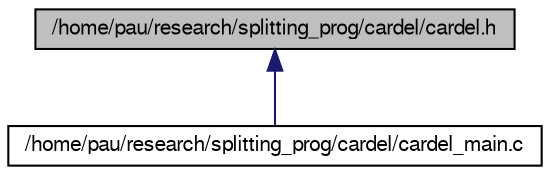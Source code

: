 digraph G
{
  edge [fontname="FreeSans",fontsize="10",labelfontname="FreeSans",labelfontsize="10"];
  node [fontname="FreeSans",fontsize="10",shape=record];
  Node1 [label="/home/pau/research/splitting_prog/cardel/cardel.h",height=0.2,width=0.4,color="black", fillcolor="grey75", style="filled" fontcolor="black"];
  Node1 -> Node2 [dir=back,color="midnightblue",fontsize="10",style="solid"];
  Node2 [label="/home/pau/research/splitting_prog/cardel/cardel_main.c",height=0.2,width=0.4,color="black", fillcolor="white", style="filled",URL="$cardel__main_8c.html",tooltip="Cartesian to Delaunay Change of Coordinates: main prog."];
}
